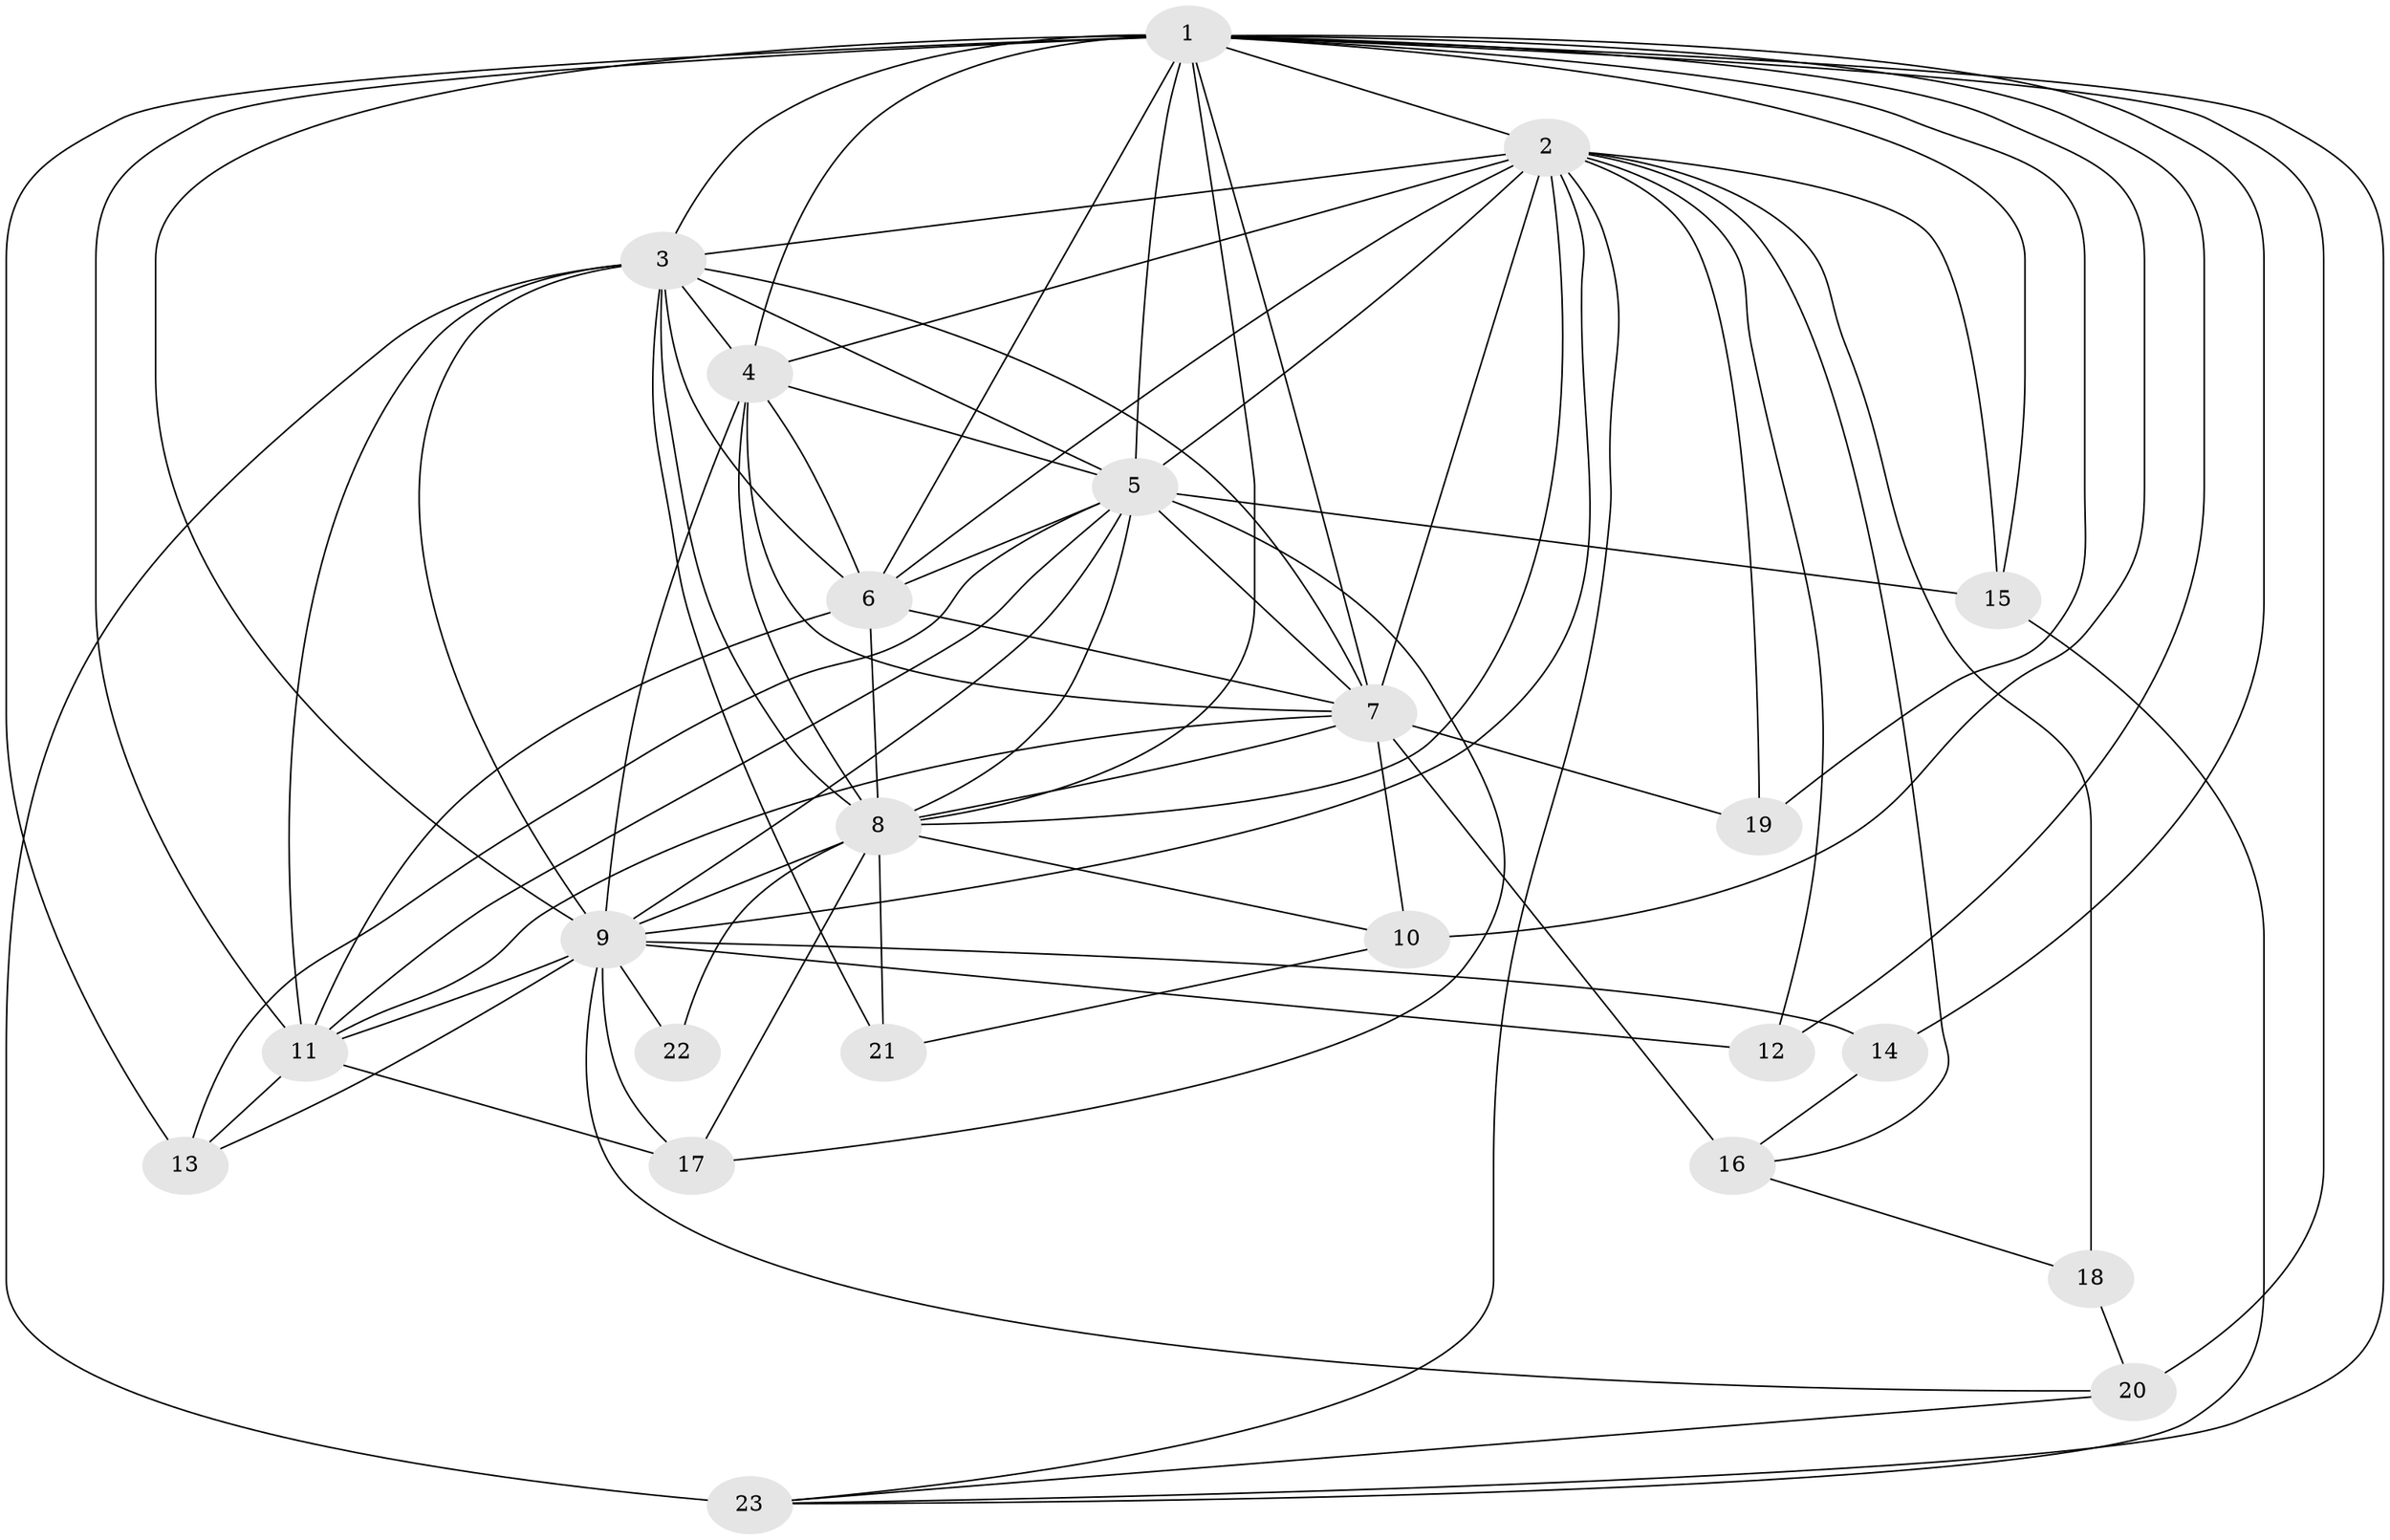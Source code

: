 // original degree distribution, {24: 0.014925373134328358, 20: 0.029850746268656716, 17: 0.029850746268656716, 13: 0.014925373134328358, 16: 0.014925373134328358, 14: 0.014925373134328358, 18: 0.029850746268656716, 7: 0.014925373134328358, 2: 0.5970149253731343, 4: 0.08955223880597014, 3: 0.14925373134328357}
// Generated by graph-tools (version 1.1) at 2025/49/03/04/25 22:49:40]
// undirected, 23 vertices, 80 edges
graph export_dot {
  node [color=gray90,style=filled];
  1;
  2;
  3;
  4;
  5;
  6;
  7;
  8;
  9;
  10;
  11;
  12;
  13;
  14;
  15;
  16;
  17;
  18;
  19;
  20;
  21;
  22;
  23;
  1 -- 2 [weight=2.0];
  1 -- 3 [weight=3.0];
  1 -- 4 [weight=2.0];
  1 -- 5 [weight=4.0];
  1 -- 6 [weight=2.0];
  1 -- 7 [weight=3.0];
  1 -- 8 [weight=2.0];
  1 -- 9 [weight=1.0];
  1 -- 10 [weight=2.0];
  1 -- 11 [weight=2.0];
  1 -- 12 [weight=1.0];
  1 -- 13 [weight=1.0];
  1 -- 14 [weight=2.0];
  1 -- 15 [weight=1.0];
  1 -- 19 [weight=1.0];
  1 -- 20 [weight=3.0];
  1 -- 23 [weight=1.0];
  2 -- 3 [weight=1.0];
  2 -- 4 [weight=1.0];
  2 -- 5 [weight=3.0];
  2 -- 6 [weight=1.0];
  2 -- 7 [weight=1.0];
  2 -- 8 [weight=1.0];
  2 -- 9 [weight=2.0];
  2 -- 12 [weight=1.0];
  2 -- 15 [weight=1.0];
  2 -- 16 [weight=1.0];
  2 -- 18 [weight=2.0];
  2 -- 19 [weight=1.0];
  2 -- 23 [weight=1.0];
  3 -- 4 [weight=1.0];
  3 -- 5 [weight=2.0];
  3 -- 6 [weight=1.0];
  3 -- 7 [weight=1.0];
  3 -- 8 [weight=1.0];
  3 -- 9 [weight=1.0];
  3 -- 11 [weight=1.0];
  3 -- 21 [weight=1.0];
  3 -- 23 [weight=4.0];
  4 -- 5 [weight=2.0];
  4 -- 6 [weight=1.0];
  4 -- 7 [weight=1.0];
  4 -- 8 [weight=2.0];
  4 -- 9 [weight=10.0];
  5 -- 6 [weight=2.0];
  5 -- 7 [weight=2.0];
  5 -- 8 [weight=3.0];
  5 -- 9 [weight=1.0];
  5 -- 11 [weight=1.0];
  5 -- 13 [weight=3.0];
  5 -- 15 [weight=2.0];
  5 -- 17 [weight=1.0];
  6 -- 7 [weight=1.0];
  6 -- 8 [weight=2.0];
  6 -- 11 [weight=8.0];
  7 -- 8 [weight=1.0];
  7 -- 10 [weight=1.0];
  7 -- 11 [weight=1.0];
  7 -- 16 [weight=3.0];
  7 -- 19 [weight=1.0];
  8 -- 9 [weight=2.0];
  8 -- 10 [weight=1.0];
  8 -- 17 [weight=1.0];
  8 -- 21 [weight=1.0];
  8 -- 22 [weight=1.0];
  9 -- 11 [weight=2.0];
  9 -- 12 [weight=1.0];
  9 -- 13 [weight=1.0];
  9 -- 14 [weight=1.0];
  9 -- 17 [weight=1.0];
  9 -- 20 [weight=1.0];
  9 -- 22 [weight=1.0];
  10 -- 21 [weight=1.0];
  11 -- 13 [weight=1.0];
  11 -- 17 [weight=1.0];
  14 -- 16 [weight=1.0];
  15 -- 23 [weight=1.0];
  16 -- 18 [weight=1.0];
  18 -- 20 [weight=1.0];
  20 -- 23 [weight=1.0];
}
